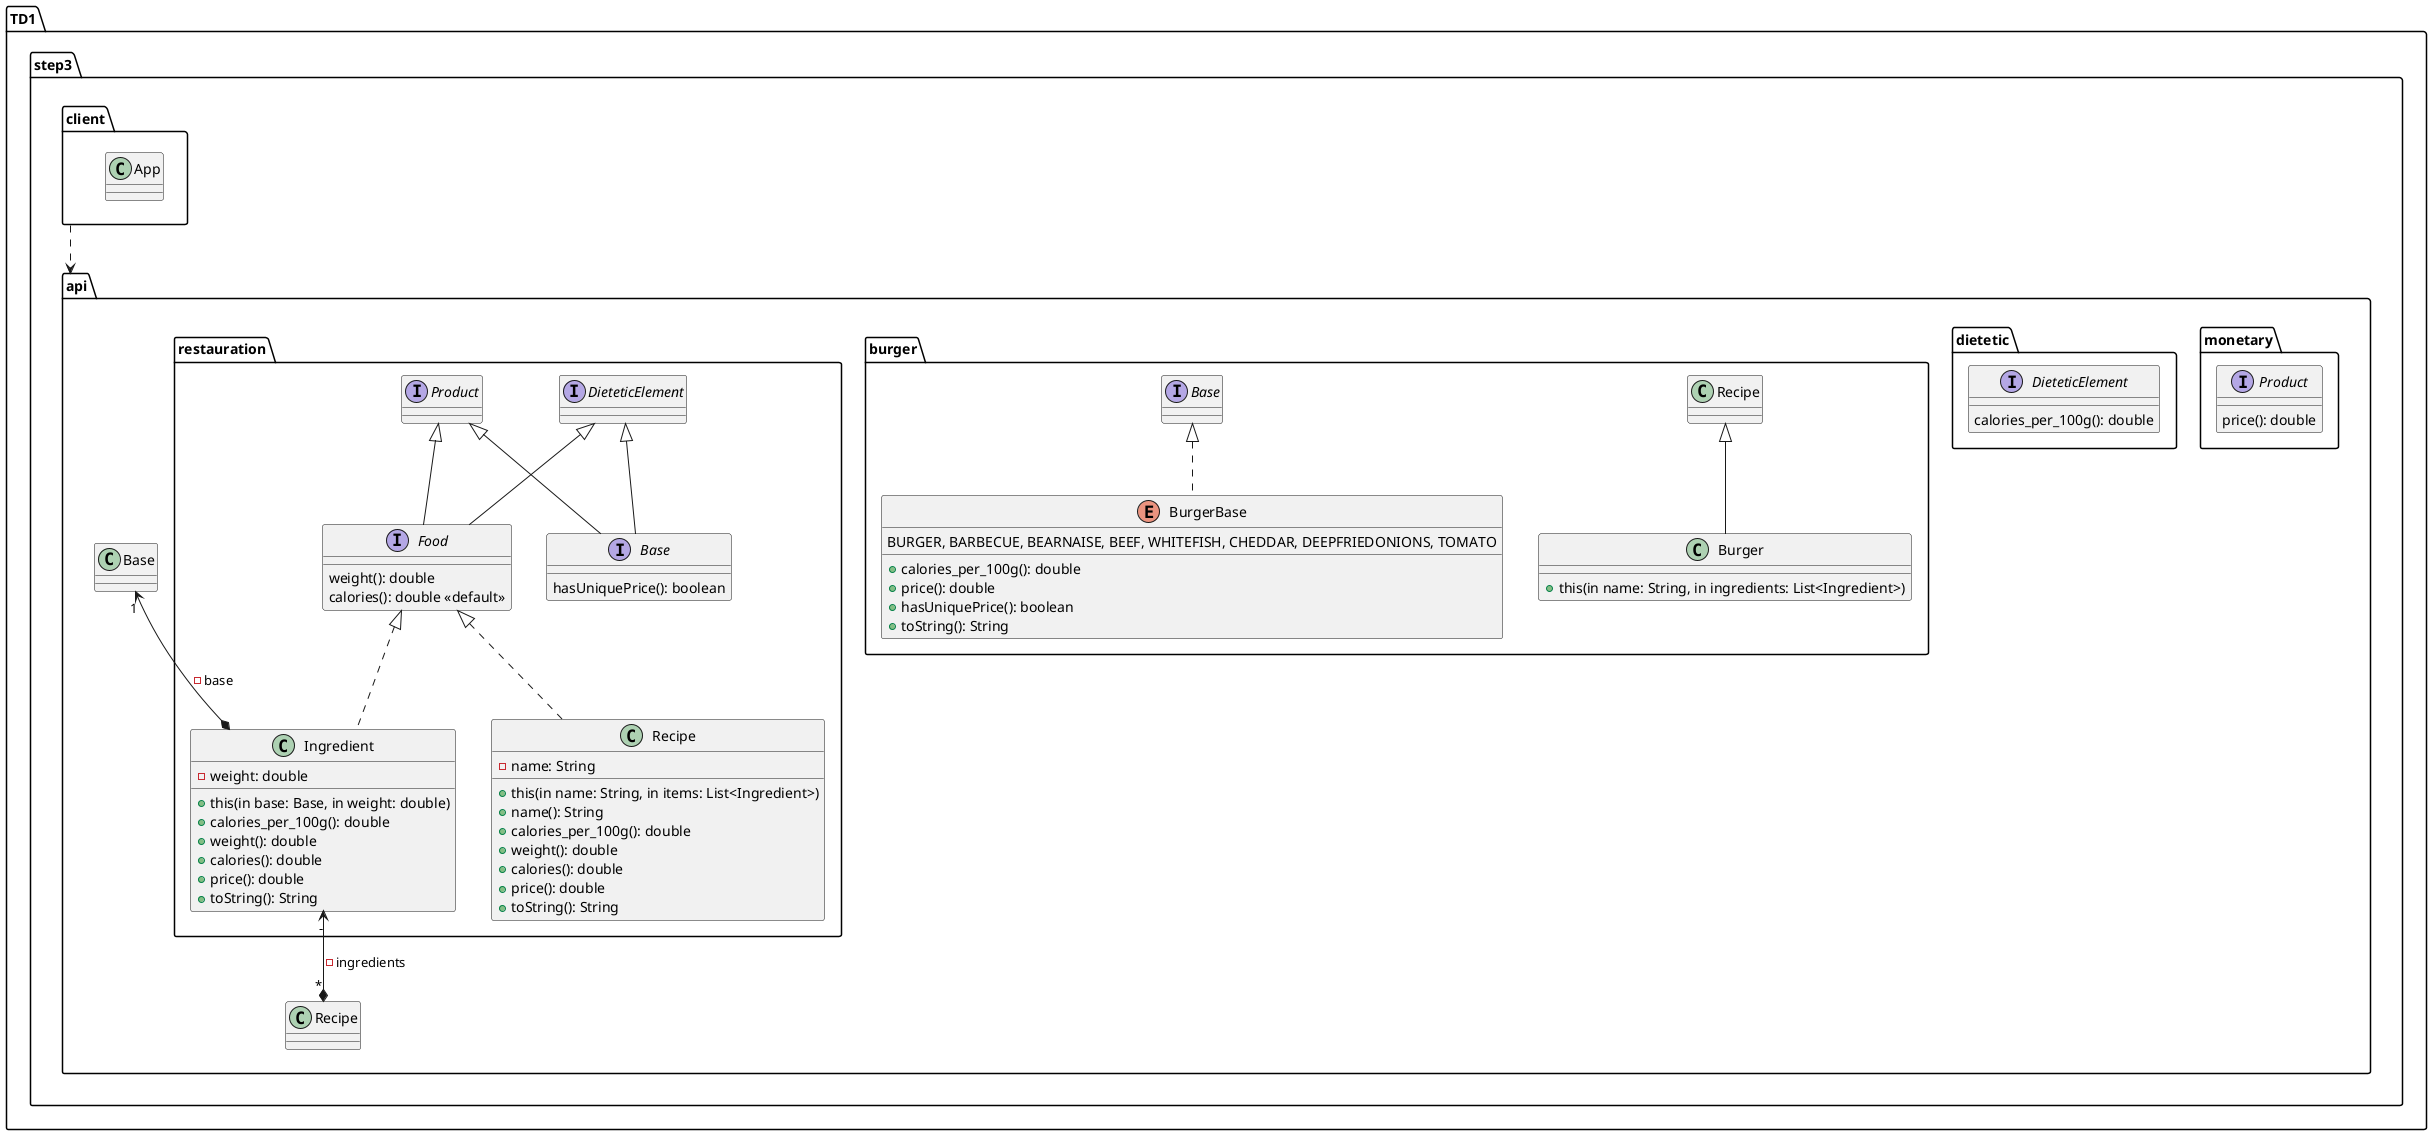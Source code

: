 @startuml TD1Step3
package TD1 {
  package step3 {
    package api {
        package monetary {
            interface Product{
                price(): double
            }
        }

        package dietetic {
            interface DieteticElement{
                calories_per_100g(): double
            }
        }

        package restauration {
            interface Food extends DieteticElement, Product{
                weight(): double
                calories(): double <<default>>
            }

            interface Base extends DieteticElement, Product{
                hasUniquePrice(): boolean
            }

            class Recipe implements Food{
                -name: String

                +this(in name: String, in items: List<Ingredient>)
                +name(): String
                +calories_per_100g(): double
                +weight(): double
                +calories(): double
                +price(): double
                +toString(): String
            }

            class Ingredient implements Food{
                -weight: double

                +this(in base: Base, in weight: double)
                +calories_per_100g(): double
                +weight(): double
                +calories(): double
                +price(): double
                +toString(): String
            }



        }

        package burger {
            class Burger extends Recipe{
                +this(in name: String, in ingredients: List<Ingredient>)
            }

            enum BurgerBase implements Base{
                BURGER, BARBECUE, BEARNAISE, BEEF, WHITEFISH, CHEDDAR, DEEPFRIEDONIONS, TOMATO

                +calories_per_100g(): double
                +price(): double
                +hasUniquePrice(): boolean
                +toString(): String
            }

        }

        Ingredient "-" <--*  "*" Recipe  : -ingredients
        Base "1" <--*  Ingredient : -base


    }

    package client {
        class App
    }

  }

  client ..> api

}



@enduml